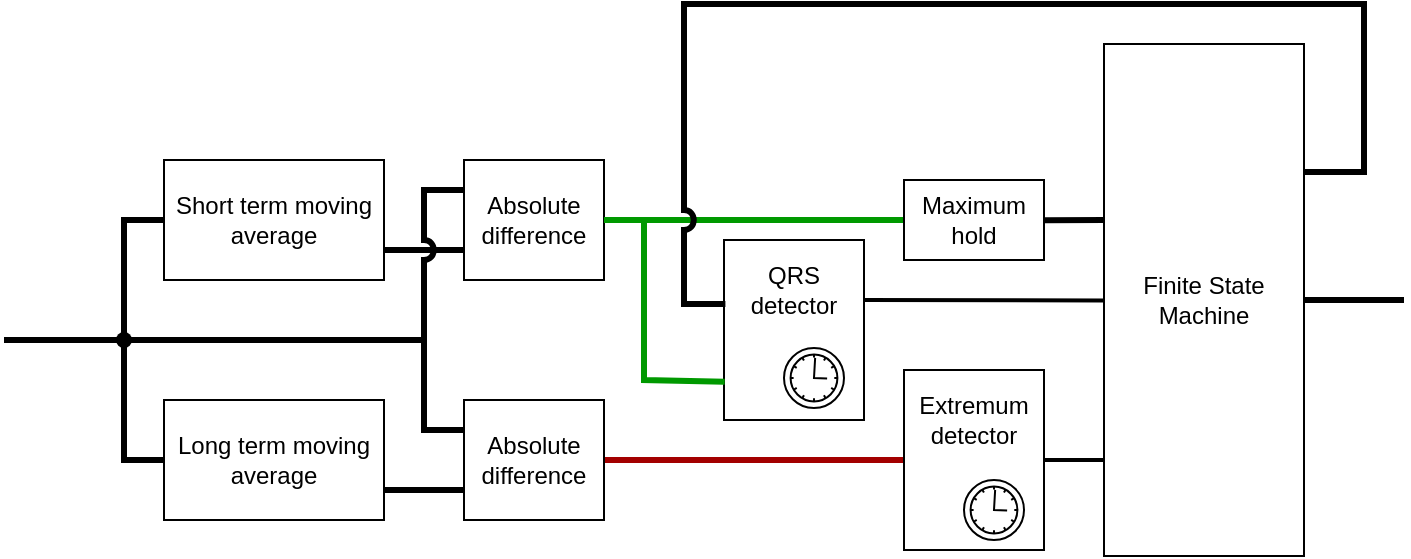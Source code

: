 <mxfile compressed="false" version="16.5.6" type="github">
  <diagram id="8bbJCWgLKpiLhmCPaEWU" name="Page-1">
    <mxGraphModel dx="474" dy="319" grid="1" gridSize="10" guides="1" tooltips="1" connect="0" arrows="1" fold="1" page="1" pageScale="1" pageWidth="1169" pageHeight="827" math="0" shadow="0">
      <root>
        <mxCell id="0" />
        <mxCell id="1" parent="0" />
        <mxCell id="zTmXj9VfKdPkAiQ1sbn--12" style="edgeStyle=orthogonalEdgeStyle;rounded=0;orthogonalLoop=1;jettySize=auto;html=1;exitX=1;exitY=0.75;exitDx=0;exitDy=0;entryX=0;entryY=0.75;entryDx=0;entryDy=0;endArrow=none;endFill=0;strokeWidth=3;" parent="1" source="zTmXj9VfKdPkAiQ1sbn--1" target="zTmXj9VfKdPkAiQ1sbn--3" edge="1">
          <mxGeometry relative="1" as="geometry" />
        </mxCell>
        <mxCell id="zTmXj9VfKdPkAiQ1sbn--1" value="Short term moving average" style="rounded=0;whiteSpace=wrap;html=1;" parent="1" vertex="1">
          <mxGeometry x="300" y="250" width="110" height="60" as="geometry" />
        </mxCell>
        <mxCell id="zTmXj9VfKdPkAiQ1sbn--16" style="edgeStyle=orthogonalEdgeStyle;rounded=0;jumpStyle=arc;orthogonalLoop=1;jettySize=auto;html=1;exitX=1;exitY=0.75;exitDx=0;exitDy=0;entryX=0;entryY=0.75;entryDx=0;entryDy=0;endArrow=none;endFill=0;strokeWidth=3;" parent="1" source="zTmXj9VfKdPkAiQ1sbn--2" target="zTmXj9VfKdPkAiQ1sbn--4" edge="1">
          <mxGeometry relative="1" as="geometry" />
        </mxCell>
        <mxCell id="zTmXj9VfKdPkAiQ1sbn--2" value="Long term moving average" style="rounded=0;whiteSpace=wrap;html=1;" parent="1" vertex="1">
          <mxGeometry x="300" y="370" width="110" height="60" as="geometry" />
        </mxCell>
        <mxCell id="zTmXj9VfKdPkAiQ1sbn--13" style="edgeStyle=orthogonalEdgeStyle;rounded=0;orthogonalLoop=1;jettySize=auto;html=1;exitX=0;exitY=0.25;exitDx=0;exitDy=0;endArrow=none;endFill=0;jumpStyle=arc;strokeWidth=3;" parent="1" source="zTmXj9VfKdPkAiQ1sbn--3" edge="1">
          <mxGeometry relative="1" as="geometry">
            <mxPoint x="430" y="340" as="targetPoint" />
            <Array as="points">
              <mxPoint x="430" y="265" />
              <mxPoint x="430" y="340" />
            </Array>
          </mxGeometry>
        </mxCell>
        <mxCell id="zTmXj9VfKdPkAiQ1sbn--3" value="Absolute difference" style="rounded=0;whiteSpace=wrap;html=1;" parent="1" vertex="1">
          <mxGeometry x="450" y="250" width="70" height="60" as="geometry" />
        </mxCell>
        <mxCell id="zTmXj9VfKdPkAiQ1sbn--17" style="edgeStyle=orthogonalEdgeStyle;rounded=0;jumpStyle=arc;orthogonalLoop=1;jettySize=auto;html=1;exitX=0;exitY=0.25;exitDx=0;exitDy=0;endArrow=none;endFill=0;strokeWidth=3;" parent="1" source="zTmXj9VfKdPkAiQ1sbn--4" edge="1">
          <mxGeometry relative="1" as="geometry">
            <mxPoint x="430" y="340" as="targetPoint" />
          </mxGeometry>
        </mxCell>
        <mxCell id="zTmXj9VfKdPkAiQ1sbn--23" style="edgeStyle=orthogonalEdgeStyle;rounded=0;jumpStyle=arc;orthogonalLoop=1;jettySize=auto;html=1;exitX=1;exitY=0.5;exitDx=0;exitDy=0;entryX=0;entryY=0.5;entryDx=0;entryDy=0;endArrow=none;endFill=0;fillColor=#a20025;strokeColor=#A30000;strokeWidth=3;" parent="1" source="zTmXj9VfKdPkAiQ1sbn--4" target="zTmXj9VfKdPkAiQ1sbn--8" edge="1">
          <mxGeometry relative="1" as="geometry" />
        </mxCell>
        <mxCell id="zTmXj9VfKdPkAiQ1sbn--4" value="Absolute difference" style="rounded=0;whiteSpace=wrap;html=1;" parent="1" vertex="1">
          <mxGeometry x="450" y="370" width="70" height="60" as="geometry" />
        </mxCell>
        <mxCell id="zTmXj9VfKdPkAiQ1sbn--21" value="" style="edgeStyle=orthogonalEdgeStyle;rounded=0;jumpStyle=arc;orthogonalLoop=1;jettySize=auto;html=1;endArrow=none;endFill=0;strokeColor=#009900;strokeWidth=3;" parent="1" source="zTmXj9VfKdPkAiQ1sbn--6" target="zTmXj9VfKdPkAiQ1sbn--3" edge="1">
          <mxGeometry relative="1" as="geometry" />
        </mxCell>
        <mxCell id="zTmXj9VfKdPkAiQ1sbn--6" value="Maximum hold" style="rounded=0;whiteSpace=wrap;html=1;" parent="1" vertex="1">
          <mxGeometry x="670" y="260" width="70" height="40" as="geometry" />
        </mxCell>
        <mxCell id="zTmXj9VfKdPkAiQ1sbn--7" value="QRS detector" style="rounded=0;whiteSpace=wrap;html=1;spacingBottom=40;" parent="1" vertex="1">
          <mxGeometry x="580" y="290" width="70" height="90" as="geometry" />
        </mxCell>
        <mxCell id="zTmXj9VfKdPkAiQ1sbn--24" style="edgeStyle=orthogonalEdgeStyle;rounded=0;jumpStyle=arc;orthogonalLoop=1;jettySize=auto;html=1;exitX=1;exitY=0.5;exitDx=0;exitDy=0;endArrow=none;endFill=0;strokeWidth=2;entryX=-0.003;entryY=0.812;entryDx=0;entryDy=0;entryPerimeter=0;" parent="1" source="zTmXj9VfKdPkAiQ1sbn--8" target="zTmXj9VfKdPkAiQ1sbn--9" edge="1">
          <mxGeometry relative="1" as="geometry">
            <mxPoint x="686" y="400" as="targetPoint" />
          </mxGeometry>
        </mxCell>
        <mxCell id="zTmXj9VfKdPkAiQ1sbn--26" style="edgeStyle=orthogonalEdgeStyle;rounded=0;jumpStyle=arc;orthogonalLoop=1;jettySize=auto;html=1;exitX=1;exitY=0.25;exitDx=0;exitDy=0;endArrow=none;endFill=0;strokeWidth=3;entryX=0.01;entryY=0.355;entryDx=0;entryDy=0;entryPerimeter=0;" parent="1" edge="1">
          <mxGeometry relative="1" as="geometry">
            <mxPoint x="580.7" y="321.95" as="targetPoint" />
            <Array as="points">
              <mxPoint x="900" y="256" />
              <mxPoint x="900" y="172" />
              <mxPoint x="560" y="172" />
              <mxPoint x="560" y="322" />
            </Array>
            <mxPoint x="870" y="256.0" as="sourcePoint" />
          </mxGeometry>
        </mxCell>
        <mxCell id="zTmXj9VfKdPkAiQ1sbn--9" value="Finite State Machine" style="rounded=0;whiteSpace=wrap;html=1;" parent="1" vertex="1">
          <mxGeometry x="770" y="192" width="100" height="256" as="geometry" />
        </mxCell>
        <mxCell id="zTmXj9VfKdPkAiQ1sbn--10" value="" style="endArrow=none;html=1;entryX=0;entryY=0.5;entryDx=0;entryDy=0;rounded=0;strokeWidth=3;" parent="1" target="zTmXj9VfKdPkAiQ1sbn--1" edge="1">
          <mxGeometry width="50" height="50" relative="1" as="geometry">
            <mxPoint x="280" y="340" as="sourcePoint" />
            <mxPoint x="260" y="280" as="targetPoint" />
            <Array as="points">
              <mxPoint x="280" y="280" />
            </Array>
          </mxGeometry>
        </mxCell>
        <mxCell id="zTmXj9VfKdPkAiQ1sbn--11" value="" style="endArrow=none;html=1;exitX=0;exitY=0.5;exitDx=0;exitDy=0;rounded=0;strokeWidth=3;" parent="1" source="zTmXj9VfKdPkAiQ1sbn--2" edge="1">
          <mxGeometry width="50" height="50" relative="1" as="geometry">
            <mxPoint x="540" y="450" as="sourcePoint" />
            <mxPoint x="280" y="340" as="targetPoint" />
            <Array as="points">
              <mxPoint x="280" y="400" />
            </Array>
          </mxGeometry>
        </mxCell>
        <mxCell id="zTmXj9VfKdPkAiQ1sbn--27" value="" style="endArrow=none;html=1;strokeWidth=3;" parent="1" edge="1">
          <mxGeometry width="50" height="50" relative="1" as="geometry">
            <mxPoint x="220" y="340" as="sourcePoint" />
            <mxPoint x="430" y="340" as="targetPoint" />
          </mxGeometry>
        </mxCell>
        <mxCell id="zTmXj9VfKdPkAiQ1sbn--28" value="" style="ellipse;whiteSpace=wrap;html=1;aspect=fixed;strokeColor=none;fillColor=#000000;" parent="1" vertex="1">
          <mxGeometry x="276" y="336" width="8" height="8" as="geometry" />
        </mxCell>
        <mxCell id="obAj8Ur87SYJt1SCsvJs-4" value="" style="endArrow=none;html=1;strokeColor=#000000;exitX=1.001;exitY=0.504;exitDx=0;exitDy=0;exitPerimeter=0;strokeWidth=3;" parent="1" source="zTmXj9VfKdPkAiQ1sbn--6" edge="1">
          <mxGeometry width="50" height="50" relative="1" as="geometry">
            <mxPoint x="530" y="400" as="sourcePoint" />
            <mxPoint x="770" y="280" as="targetPoint" />
          </mxGeometry>
        </mxCell>
        <mxCell id="obAj8Ur87SYJt1SCsvJs-9" value="" style="shape=mxgraph.bpmn.shape;html=1;verticalLabelPosition=bottom;labelBackgroundColor=#ffffff;verticalAlign=top;align=center;perimeter=ellipsePerimeter;outlineConnect=0;outline=standard;symbol=timer;fillColor=#FFFFFF;" parent="1" vertex="1">
          <mxGeometry x="610" y="344" width="30" height="30" as="geometry" />
        </mxCell>
        <mxCell id="QwwlCGw6a3NJCkO_-Q0f-2" value="" style="group" parent="1" vertex="1" connectable="0">
          <mxGeometry x="670" y="355" width="70" height="90" as="geometry" />
        </mxCell>
        <mxCell id="zTmXj9VfKdPkAiQ1sbn--8" value="Extremum detector" style="rounded=0;whiteSpace=wrap;html=1;spacingLeft=0;spacingBottom=40;" parent="QwwlCGw6a3NJCkO_-Q0f-2" vertex="1">
          <mxGeometry width="70" height="90" as="geometry" />
        </mxCell>
        <mxCell id="obAj8Ur87SYJt1SCsvJs-7" value="" style="shape=mxgraph.bpmn.shape;html=1;verticalLabelPosition=bottom;labelBackgroundColor=#ffffff;verticalAlign=top;align=center;perimeter=ellipsePerimeter;outlineConnect=0;outline=standard;symbol=timer;fillColor=#FFFFFF;" parent="QwwlCGw6a3NJCkO_-Q0f-2" vertex="1">
          <mxGeometry x="30" y="55" width="30" height="30" as="geometry" />
        </mxCell>
        <mxCell id="QwwlCGw6a3NJCkO_-Q0f-3" value="" style="endArrow=none;html=1;strokeWidth=3;rounded=0;exitX=0.005;exitY=0.787;exitDx=0;exitDy=0;exitPerimeter=0;strokeColor=#009900;" parent="1" source="zTmXj9VfKdPkAiQ1sbn--7" edge="1">
          <mxGeometry width="50" height="50" relative="1" as="geometry">
            <mxPoint x="550" y="360" as="sourcePoint" />
            <mxPoint x="540" y="280" as="targetPoint" />
            <Array as="points">
              <mxPoint x="540" y="360" />
            </Array>
          </mxGeometry>
        </mxCell>
        <mxCell id="QwwlCGw6a3NJCkO_-Q0f-4" value="" style="endArrow=none;html=1;strokeWidth=3;" parent="1" edge="1">
          <mxGeometry width="50" height="50" relative="1" as="geometry">
            <mxPoint x="870" y="320" as="sourcePoint" />
            <mxPoint x="920" y="320" as="targetPoint" />
          </mxGeometry>
        </mxCell>
        <mxCell id="YMTacgfaUIehgY3vML4q-1" value="" style="endArrow=none;html=1;rounded=0;entryX=0;entryY=0.501;entryDx=0;entryDy=0;entryPerimeter=0;exitX=0.999;exitY=0.334;exitDx=0;exitDy=0;exitPerimeter=0;strokeWidth=2;" edge="1" parent="1" source="zTmXj9VfKdPkAiQ1sbn--7" target="zTmXj9VfKdPkAiQ1sbn--9">
          <mxGeometry width="50" height="50" relative="1" as="geometry">
            <mxPoint x="670" y="320" as="sourcePoint" />
            <mxPoint x="690" y="340" as="targetPoint" />
          </mxGeometry>
        </mxCell>
      </root>
    </mxGraphModel>
  </diagram>
</mxfile>
